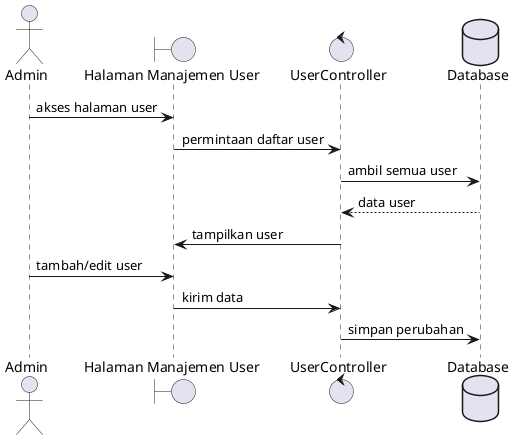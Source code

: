 @startuml
actor Admin
boundary "Halaman Manajemen User" as UserPage
control "UserController" as UserCtrl
database "Database" as DB

Admin -> UserPage : akses halaman user
UserPage -> UserCtrl : permintaan daftar user
UserCtrl -> DB : ambil semua user
DB --> UserCtrl : data user
UserCtrl -> UserPage : tampilkan user

Admin -> UserPage : tambah/edit user
UserPage -> UserCtrl : kirim data
UserCtrl -> DB : simpan perubahan
@enduml
